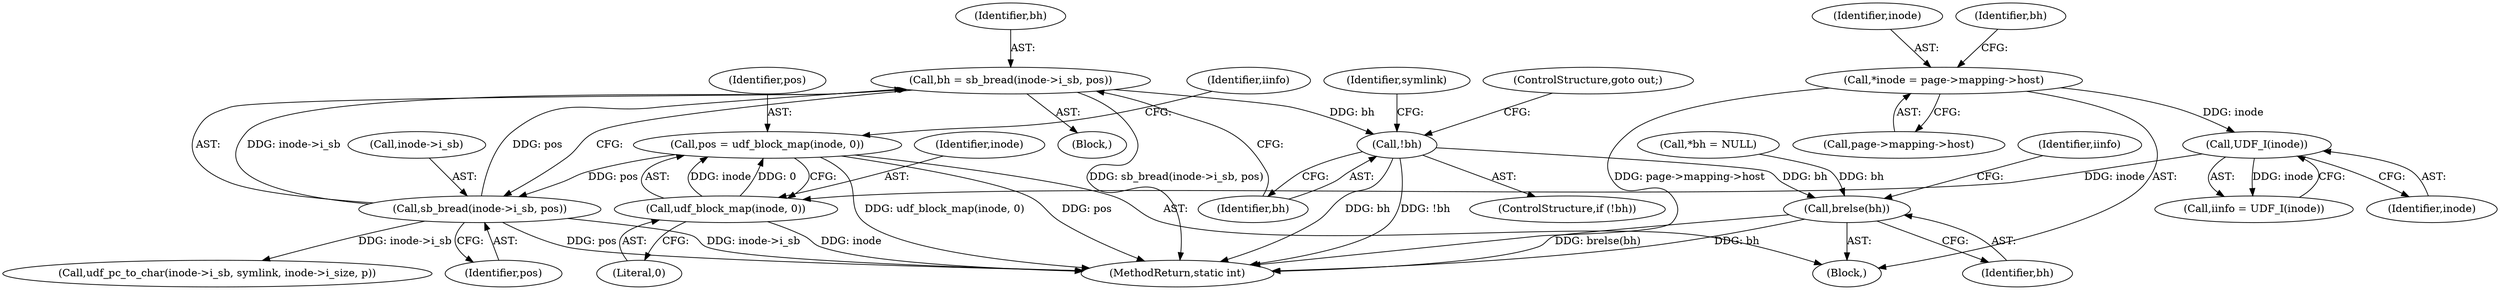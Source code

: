 digraph "0_linux_a1d47b262952a45aae62bd49cfaf33dd76c11a2c@API" {
"1000163" [label="(Call,bh = sb_bread(inode->i_sb, pos))"];
"1000165" [label="(Call,sb_bread(inode->i_sb, pos))"];
"1000133" [label="(Call,pos = udf_block_map(inode, 0))"];
"1000135" [label="(Call,udf_block_map(inode, 0))"];
"1000131" [label="(Call,UDF_I(inode))"];
"1000105" [label="(Call,*inode = page->mapping->host)"];
"1000171" [label="(Call,!bh)"];
"1000188" [label="(Call,brelse(bh))"];
"1000133" [label="(Call,pos = udf_block_map(inode, 0))"];
"1000173" [label="(ControlStructure,goto out;)"];
"1000114" [label="(Identifier,bh)"];
"1000137" [label="(Literal,0)"];
"1000141" [label="(Identifier,iinfo)"];
"1000134" [label="(Identifier,pos)"];
"1000166" [label="(Call,inode->i_sb)"];
"1000164" [label="(Identifier,bh)"];
"1000105" [label="(Call,*inode = page->mapping->host)"];
"1000162" [label="(Block,)"];
"1000129" [label="(Call,iinfo = UDF_I(inode))"];
"1000217" [label="(MethodReturn,static int)"];
"1000171" [label="(Call,!bh)"];
"1000189" [label="(Identifier,bh)"];
"1000107" [label="(Call,page->mapping->host)"];
"1000135" [label="(Call,udf_block_map(inode, 0))"];
"1000103" [label="(Block,)"];
"1000170" [label="(ControlStructure,if (!bh))"];
"1000106" [label="(Identifier,inode)"];
"1000175" [label="(Identifier,symlink)"];
"1000163" [label="(Call,bh = sb_bread(inode->i_sb, pos))"];
"1000113" [label="(Call,*bh = NULL)"];
"1000132" [label="(Identifier,inode)"];
"1000188" [label="(Call,brelse(bh))"];
"1000172" [label="(Identifier,bh)"];
"1000179" [label="(Call,udf_pc_to_char(inode->i_sb, symlink, inode->i_size, p))"];
"1000193" [label="(Identifier,iinfo)"];
"1000131" [label="(Call,UDF_I(inode))"];
"1000169" [label="(Identifier,pos)"];
"1000165" [label="(Call,sb_bread(inode->i_sb, pos))"];
"1000136" [label="(Identifier,inode)"];
"1000163" -> "1000162"  [label="AST: "];
"1000163" -> "1000165"  [label="CFG: "];
"1000164" -> "1000163"  [label="AST: "];
"1000165" -> "1000163"  [label="AST: "];
"1000172" -> "1000163"  [label="CFG: "];
"1000163" -> "1000217"  [label="DDG: sb_bread(inode->i_sb, pos)"];
"1000165" -> "1000163"  [label="DDG: inode->i_sb"];
"1000165" -> "1000163"  [label="DDG: pos"];
"1000163" -> "1000171"  [label="DDG: bh"];
"1000165" -> "1000169"  [label="CFG: "];
"1000166" -> "1000165"  [label="AST: "];
"1000169" -> "1000165"  [label="AST: "];
"1000165" -> "1000217"  [label="DDG: pos"];
"1000165" -> "1000217"  [label="DDG: inode->i_sb"];
"1000133" -> "1000165"  [label="DDG: pos"];
"1000165" -> "1000179"  [label="DDG: inode->i_sb"];
"1000133" -> "1000103"  [label="AST: "];
"1000133" -> "1000135"  [label="CFG: "];
"1000134" -> "1000133"  [label="AST: "];
"1000135" -> "1000133"  [label="AST: "];
"1000141" -> "1000133"  [label="CFG: "];
"1000133" -> "1000217"  [label="DDG: pos"];
"1000133" -> "1000217"  [label="DDG: udf_block_map(inode, 0)"];
"1000135" -> "1000133"  [label="DDG: inode"];
"1000135" -> "1000133"  [label="DDG: 0"];
"1000135" -> "1000137"  [label="CFG: "];
"1000136" -> "1000135"  [label="AST: "];
"1000137" -> "1000135"  [label="AST: "];
"1000135" -> "1000217"  [label="DDG: inode"];
"1000131" -> "1000135"  [label="DDG: inode"];
"1000131" -> "1000129"  [label="AST: "];
"1000131" -> "1000132"  [label="CFG: "];
"1000132" -> "1000131"  [label="AST: "];
"1000129" -> "1000131"  [label="CFG: "];
"1000131" -> "1000129"  [label="DDG: inode"];
"1000105" -> "1000131"  [label="DDG: inode"];
"1000105" -> "1000103"  [label="AST: "];
"1000105" -> "1000107"  [label="CFG: "];
"1000106" -> "1000105"  [label="AST: "];
"1000107" -> "1000105"  [label="AST: "];
"1000114" -> "1000105"  [label="CFG: "];
"1000105" -> "1000217"  [label="DDG: page->mapping->host"];
"1000171" -> "1000170"  [label="AST: "];
"1000171" -> "1000172"  [label="CFG: "];
"1000172" -> "1000171"  [label="AST: "];
"1000173" -> "1000171"  [label="CFG: "];
"1000175" -> "1000171"  [label="CFG: "];
"1000171" -> "1000217"  [label="DDG: bh"];
"1000171" -> "1000217"  [label="DDG: !bh"];
"1000171" -> "1000188"  [label="DDG: bh"];
"1000188" -> "1000103"  [label="AST: "];
"1000188" -> "1000189"  [label="CFG: "];
"1000189" -> "1000188"  [label="AST: "];
"1000193" -> "1000188"  [label="CFG: "];
"1000188" -> "1000217"  [label="DDG: brelse(bh)"];
"1000188" -> "1000217"  [label="DDG: bh"];
"1000113" -> "1000188"  [label="DDG: bh"];
}
